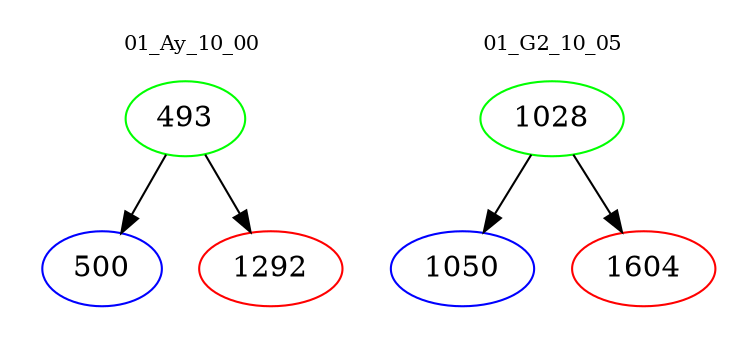 digraph{
subgraph cluster_0 {
color = white
label = "01_Ay_10_00";
fontsize=10;
T0_493 [label="493", color="green"]
T0_493 -> T0_500 [color="black"]
T0_500 [label="500", color="blue"]
T0_493 -> T0_1292 [color="black"]
T0_1292 [label="1292", color="red"]
}
subgraph cluster_1 {
color = white
label = "01_G2_10_05";
fontsize=10;
T1_1028 [label="1028", color="green"]
T1_1028 -> T1_1050 [color="black"]
T1_1050 [label="1050", color="blue"]
T1_1028 -> T1_1604 [color="black"]
T1_1604 [label="1604", color="red"]
}
}
